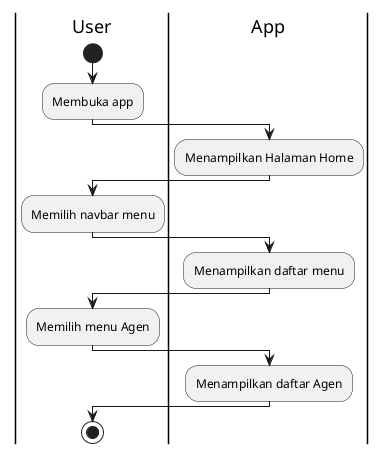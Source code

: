 @startuml
'https://plantuml.com/activity-diagram-beta
|User|
start
:Membuka app;
|App|
:Menampilkan Halaman Home;
|User|
:Memilih navbar menu;
|App|
:Menampilkan daftar menu;
|User|
:Memilih menu Agen;
|App|
:Menampilkan daftar Agen;
|User|
stop
@enduml
